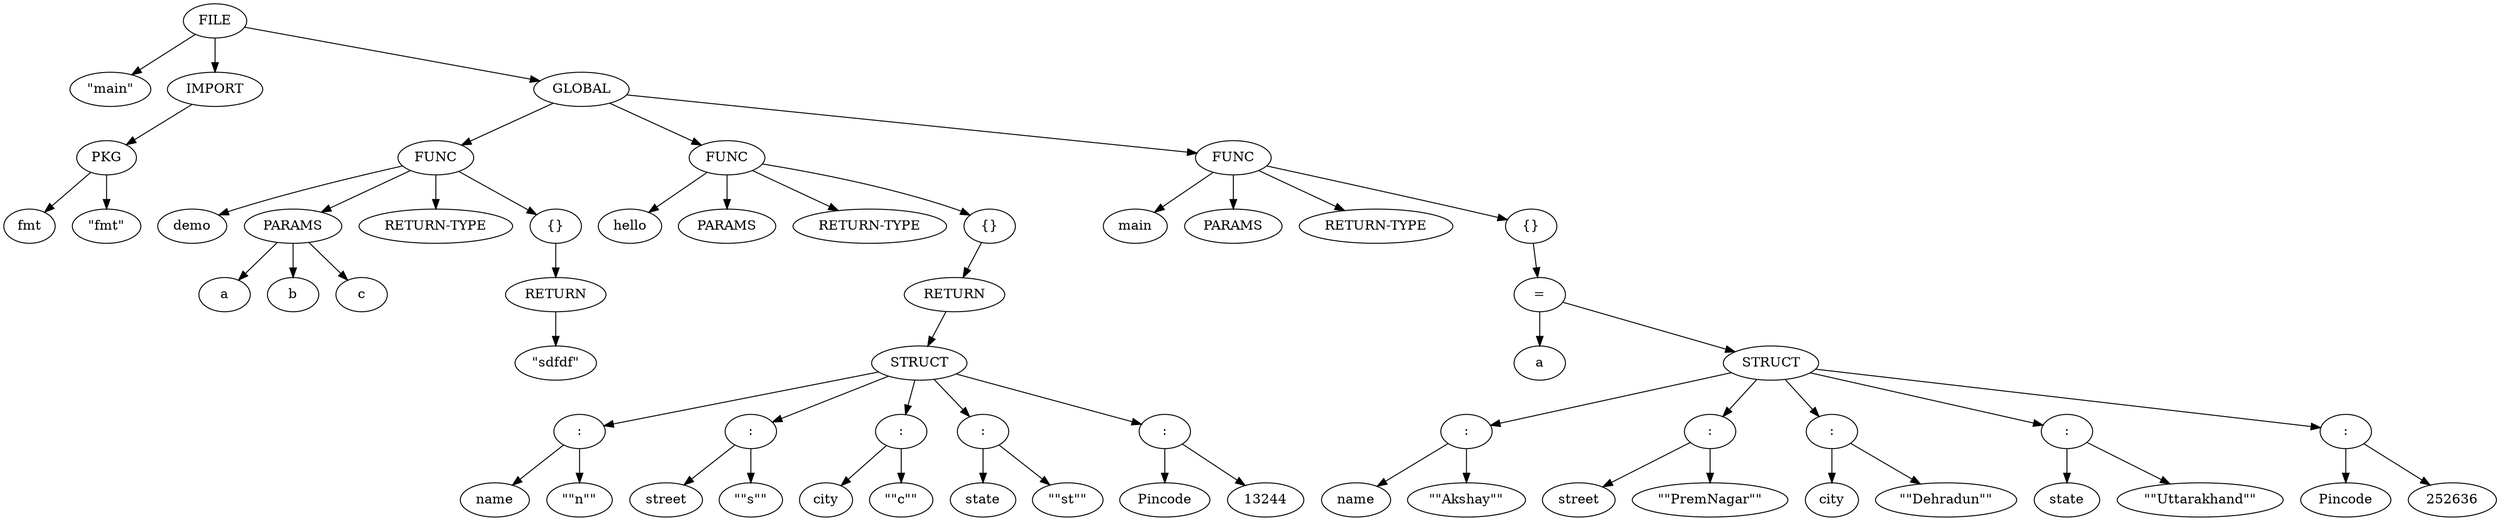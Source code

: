 digraph G {
	0 -> 1;
	0 -> 2;
	2 -> 3;
	3 -> 4;
	3 -> 5;
	0 -> 6;
	6 -> 7;
	7 -> 8;
	7 -> 9;
	9 -> 10;
	9 -> 11;
	9 -> 12;
	7 -> 13;
	7 -> 14;
	14 -> 15;
	15 -> 16;
	6 -> 17;
	17 -> 18;
	17 -> 19;
	17 -> 20;
	17 -> 21;
	21 -> 22;
	22 -> 23;
	23 -> 24;
	24 -> 25;
	24 -> 26;
	23 -> 27;
	27 -> 28;
	27 -> 29;
	23 -> 30;
	30 -> 31;
	30 -> 32;
	23 -> 33;
	33 -> 34;
	33 -> 35;
	23 -> 36;
	36 -> 37;
	36 -> 38;
	6 -> 39;
	39 -> 40;
	39 -> 41;
	39 -> 42;
	39 -> 43;
	43 -> 44;
	44 -> 45;
	44 -> 46;
	46 -> 47;
	47 -> 48;
	47 -> 49;
	46 -> 50;
	50 -> 51;
	50 -> 52;
	46 -> 53;
	53 -> 54;
	53 -> 55;
	46 -> 56;
	56 -> 57;
	56 -> 58;
	46 -> 59;
	59 -> 60;
	59 -> 61;
	0 [label=FILE];	1 [label="\"main\""];	2 [label="IMPORT"];	3 [label="PKG"];	4 [label="fmt"];	5 [label="\"fmt\""];	6 [label="GLOBAL"];	7 [label="FUNC"];	8 [label="demo"];	9 [label="PARAMS"];	10 [label="a"];	11 [label="b"];	12 [label="c"];	13 [label="RETURN-TYPE"];	14 [label="{}"];	15 [label="RETURN"];	16 [label="\"sdfdf\""];	17 [label="FUNC"];	18 [label="hello"];	19 [label="PARAMS"];	20 [label="RETURN-TYPE"];	21 [label="{}"];	22 [label="RETURN"];	23 [label="STRUCT"];	24 [label=":"];	25 [label="name"];	26 [label="\"\"n\"\""];	27 [label=":"];	28 [label="street"];	29 [label="\"\"s\"\""];	30 [label=":"];	31 [label="city"];	32 [label="\"\"c\"\""];	33 [label=":"];	34 [label="state"];	35 [label="\"\"st\"\""];	36 [label=":"];	37 [label="Pincode"];	38 [label="13244"];	39 [label="FUNC"];	40 [label="main"];	41 [label="PARAMS"];	42 [label="RETURN-TYPE"];	43 [label="{}"];	44 [label="="];	45 [label="a"];	46 [label="STRUCT"];	47 [label=":"];	48 [label="name"];	49 [label="\"\"Akshay\"\""];	50 [label=":"];	51 [label="street"];	52 [label="\"\"PremNagar\"\""];	53 [label=":"];	54 [label="city"];	55 [label="\"\"Dehradun\"\""];	56 [label=":"];	57 [label="state"];	58 [label="\"\"Uttarakhand\"\""];	59 [label=":"];	60 [label="Pincode"];	61 [label="252636"];
}